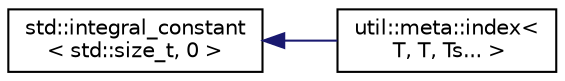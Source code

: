 digraph "Graphical Class Hierarchy"
{
 // LATEX_PDF_SIZE
  edge [fontname="Helvetica",fontsize="10",labelfontname="Helvetica",labelfontsize="10"];
  node [fontname="Helvetica",fontsize="10",shape=record];
  rankdir="LR";
  Node0 [label="std::integral_constant\l\< std::size_t, 0 \>",height=0.2,width=0.4,color="black", fillcolor="white", style="filled",URL="/home/runner/work/ecstasy/ecstasy/doc/external/cppreference-doxygen-web.tag.xml$cpp/types/integral_constant.html",tooltip=" "];
  Node0 -> Node1 [dir="back",color="midnightblue",fontsize="10",style="solid",fontname="Helvetica"];
  Node1 [label="util::meta::index\<\l T, T, Ts... \>",height=0.2,width=0.4,color="black", fillcolor="white", style="filled",URL="$structutil_1_1meta_1_1index_3_01_t_00_01_t_00_01_ts_8_8_8_01_4.html",tooltip="Get the index of the first occurence of type T in the types Ts."];
}
